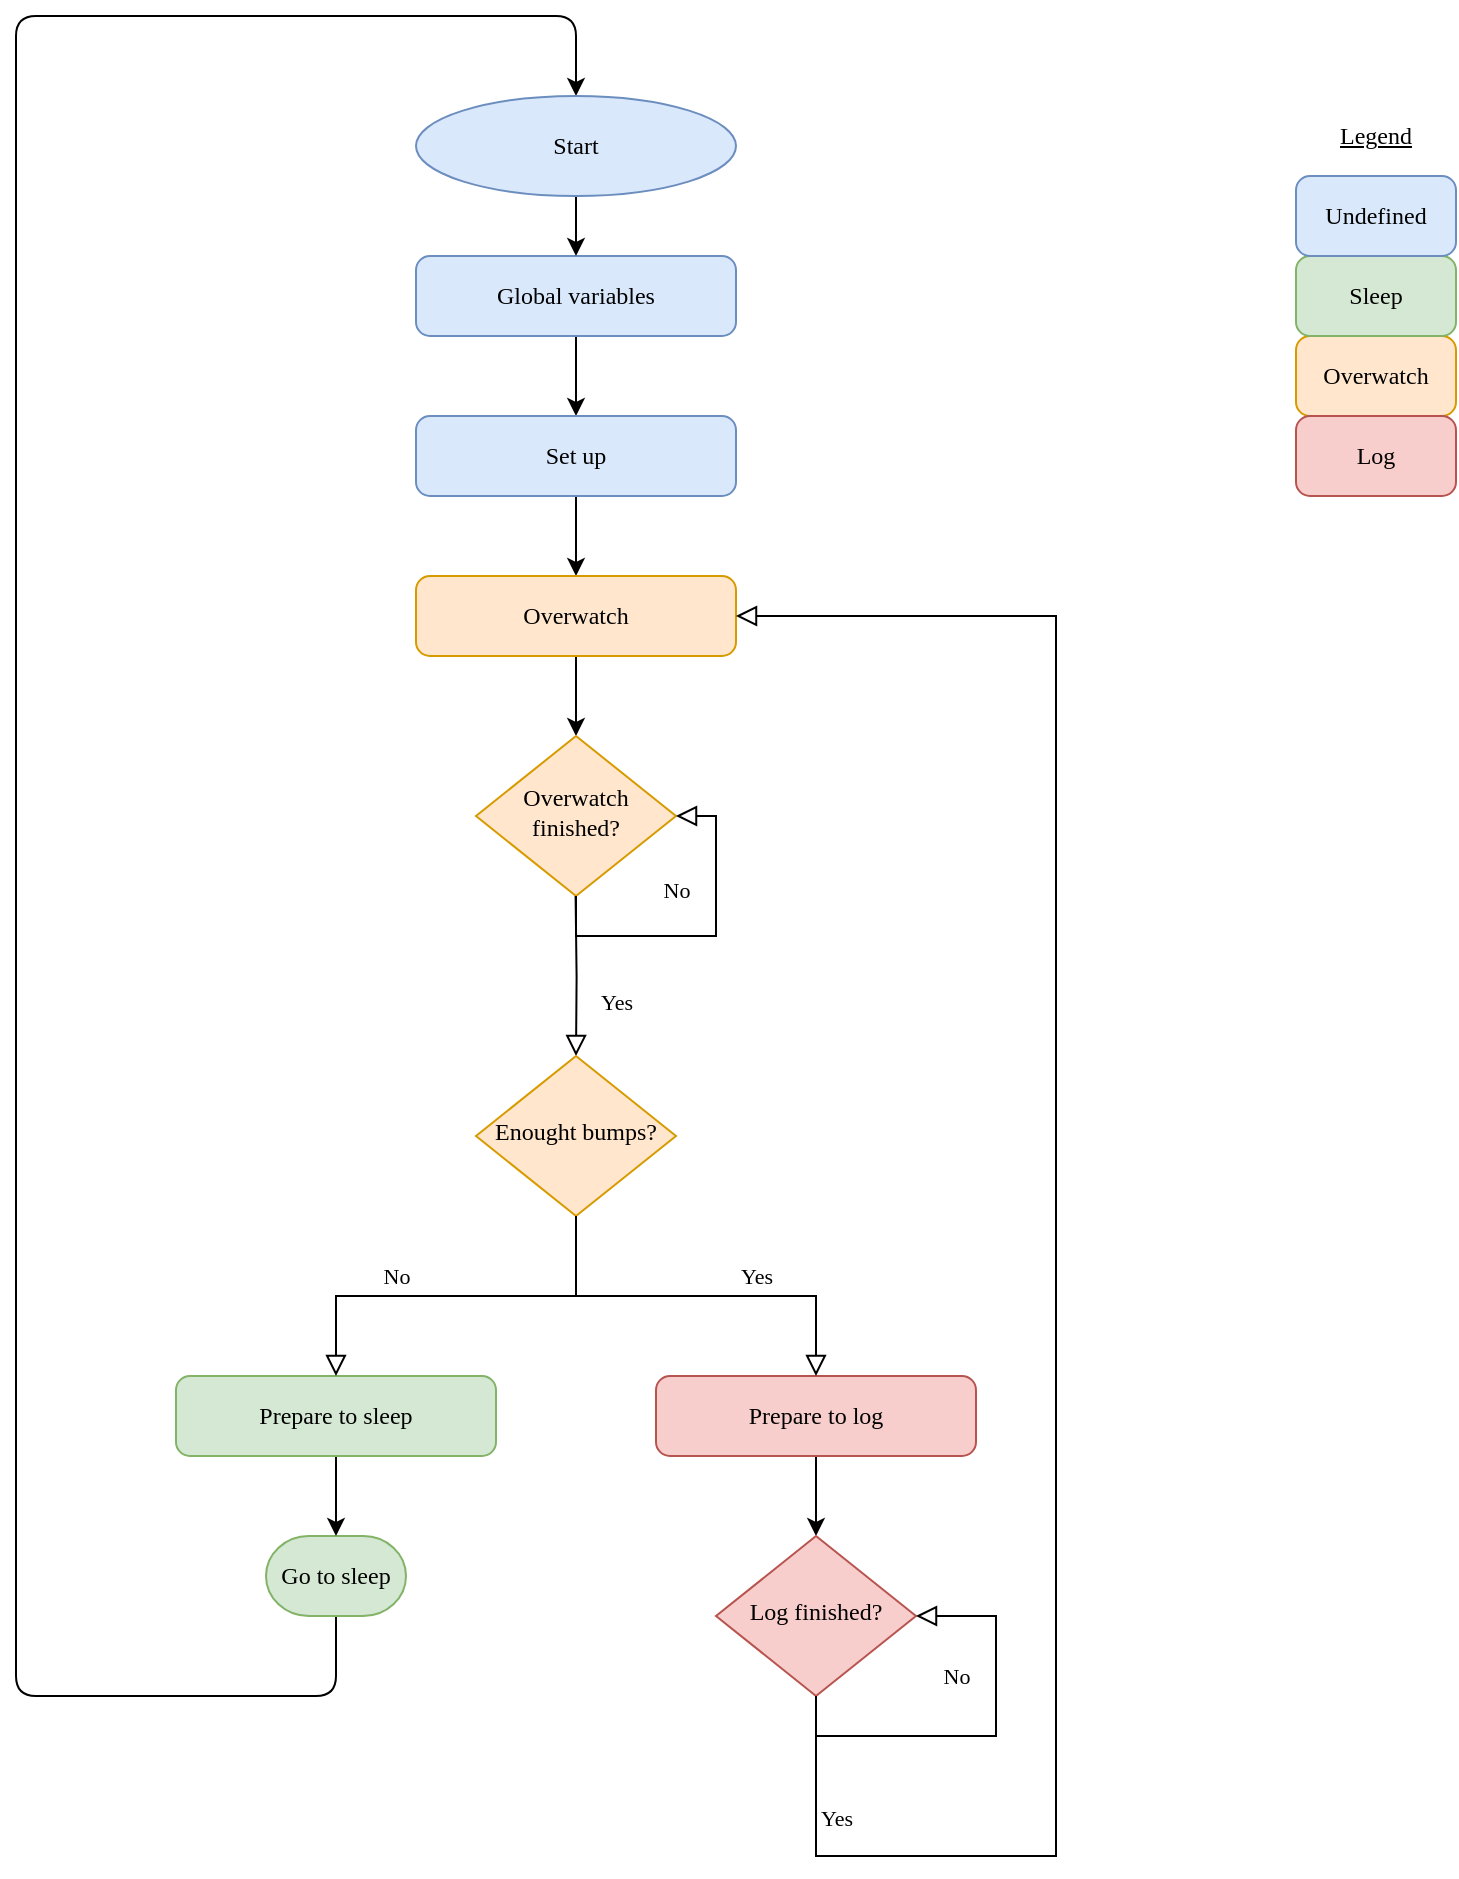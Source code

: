 <mxfile version="14.6.13" type="device"><diagram id="C5RBs43oDa-KdzZeNtuy" name="Page-1"><mxGraphModel dx="1024" dy="688" grid="1" gridSize="10" guides="1" tooltips="1" connect="1" arrows="1" fold="1" page="1" pageScale="1" pageWidth="827" pageHeight="1169" math="0" shadow="0"><root><mxCell id="WIyWlLk6GJQsqaUBKTNV-0"/><mxCell id="WIyWlLk6GJQsqaUBKTNV-1" parent="WIyWlLk6GJQsqaUBKTNV-0"/><mxCell id="Q3JD_C8g6DVYOcILp_vG-0" value="" style="endArrow=classic;html=1;entryX=0.5;entryY=0;entryDx=0;entryDy=0;fontFamily=B612;fontSource=https%3A%2F%2Ffonts.googleapis.com%2Fcss%3Ffamily%3DB612;exitX=0.5;exitY=1;exitDx=0;exitDy=0;exitPerimeter=0;" edge="1" parent="WIyWlLk6GJQsqaUBKTNV-1" source="Q3JD_C8g6DVYOcILp_vG-15"><mxGeometry width="50" height="50" relative="1" as="geometry"><mxPoint x="190" y="480" as="sourcePoint"/><mxPoint x="320" y="80" as="targetPoint"/><Array as="points"><mxPoint x="200" y="880"/><mxPoint x="40" y="880"/><mxPoint x="40" y="40"/><mxPoint x="320" y="40"/></Array></mxGeometry></mxCell><mxCell id="Q3JD_C8g6DVYOcILp_vG-19" value="" style="edgeStyle=orthogonalEdgeStyle;rounded=0;orthogonalLoop=1;jettySize=auto;html=1;fontFamily=B612;fontSource=https%3A%2F%2Ffonts.googleapis.com%2Fcss%3Ffamily%3DB612;" edge="1" parent="WIyWlLk6GJQsqaUBKTNV-1" source="Q3JD_C8g6DVYOcILp_vG-10" target="Q3JD_C8g6DVYOcILp_vG-18"><mxGeometry relative="1" as="geometry"/></mxCell><mxCell id="Q3JD_C8g6DVYOcILp_vG-10" value="&lt;span&gt;Global variables&lt;/span&gt;" style="rounded=1;whiteSpace=wrap;html=1;absoluteArcSize=1;arcSize=14;strokeWidth=1;fontFamily=B612;fontSource=https%3A%2F%2Ffonts.googleapis.com%2Fcss%3Ffamily%3DB612;fillColor=#dae8fc;strokeColor=#6c8ebf;" vertex="1" parent="WIyWlLk6GJQsqaUBKTNV-1"><mxGeometry x="240" y="160" width="160" height="40" as="geometry"/></mxCell><mxCell id="Q3JD_C8g6DVYOcILp_vG-15" value="&lt;span&gt;Go to sleep&lt;/span&gt;" style="strokeWidth=1;html=1;shape=mxgraph.flowchart.terminator;whiteSpace=wrap;fontFamily=B612;fontSource=https%3A%2F%2Ffonts.googleapis.com%2Fcss%3Ffamily%3DB612;fillColor=#d5e8d4;strokeColor=#82b366;" vertex="1" parent="WIyWlLk6GJQsqaUBKTNV-1"><mxGeometry x="165" y="800" width="70" height="40" as="geometry"/></mxCell><mxCell id="Q3JD_C8g6DVYOcILp_vG-17" value="" style="edgeStyle=orthogonalEdgeStyle;rounded=0;orthogonalLoop=1;jettySize=auto;html=1;fontFamily=B612;fontSource=https%3A%2F%2Ffonts.googleapis.com%2Fcss%3Ffamily%3DB612;" edge="1" parent="WIyWlLk6GJQsqaUBKTNV-1" source="Q3JD_C8g6DVYOcILp_vG-16" target="Q3JD_C8g6DVYOcILp_vG-10"><mxGeometry relative="1" as="geometry"/></mxCell><mxCell id="Q3JD_C8g6DVYOcILp_vG-16" value="&lt;span&gt;Start&lt;/span&gt;" style="strokeWidth=1;html=1;shape=mxgraph.flowchart.start_1;whiteSpace=wrap;fontFamily=B612;fontSource=https%3A%2F%2Ffonts.googleapis.com%2Fcss%3Ffamily%3DB612;fillColor=#dae8fc;strokeColor=#6c8ebf;" vertex="1" parent="WIyWlLk6GJQsqaUBKTNV-1"><mxGeometry x="240" y="80" width="160" height="50" as="geometry"/></mxCell><mxCell id="Q3JD_C8g6DVYOcILp_vG-26" value="" style="edgeStyle=orthogonalEdgeStyle;rounded=0;orthogonalLoop=1;jettySize=auto;html=1;fontFamily=B612;fontSource=https%3A%2F%2Ffonts.googleapis.com%2Fcss%3Ffamily%3DB612;" edge="1" parent="WIyWlLk6GJQsqaUBKTNV-1" source="Q3JD_C8g6DVYOcILp_vG-18" target="Q3JD_C8g6DVYOcILp_vG-20"><mxGeometry relative="1" as="geometry"/></mxCell><mxCell id="Q3JD_C8g6DVYOcILp_vG-18" value="Set up" style="rounded=1;whiteSpace=wrap;html=1;absoluteArcSize=1;arcSize=14;strokeWidth=1;fontFamily=B612;fontSource=https%3A%2F%2Ffonts.googleapis.com%2Fcss%3Ffamily%3DB612;fillColor=#dae8fc;strokeColor=#6c8ebf;" vertex="1" parent="WIyWlLk6GJQsqaUBKTNV-1"><mxGeometry x="240" y="240" width="160" height="40" as="geometry"/></mxCell><mxCell id="Q3JD_C8g6DVYOcILp_vG-29" value="" style="edgeStyle=orthogonalEdgeStyle;rounded=0;orthogonalLoop=1;jettySize=auto;html=1;fontFamily=B612;fontSource=https%3A%2F%2Ffonts.googleapis.com%2Fcss%3Ffamily%3DB612;" edge="1" parent="WIyWlLk6GJQsqaUBKTNV-1" source="Q3JD_C8g6DVYOcILp_vG-20" target="Q3JD_C8g6DVYOcILp_vG-28"><mxGeometry relative="1" as="geometry"/></mxCell><mxCell id="Q3JD_C8g6DVYOcILp_vG-20" value="Overwatch" style="rounded=1;whiteSpace=wrap;html=1;absoluteArcSize=1;arcSize=14;strokeWidth=1;fontFamily=B612;fontSource=https%3A%2F%2Ffonts.googleapis.com%2Fcss%3Ffamily%3DB612;fillColor=#ffe6cc;strokeColor=#d79b00;" vertex="1" parent="WIyWlLk6GJQsqaUBKTNV-1"><mxGeometry x="240" y="320" width="160" height="40" as="geometry"/></mxCell><mxCell id="Q3JD_C8g6DVYOcILp_vG-21" value="Overwatch" style="rounded=1;whiteSpace=wrap;html=1;absoluteArcSize=1;arcSize=14;strokeWidth=1;fontFamily=B612;fontSource=https%3A%2F%2Ffonts.googleapis.com%2Fcss%3Ffamily%3DB612;fillColor=#ffe6cc;strokeColor=#d79b00;" vertex="1" parent="WIyWlLk6GJQsqaUBKTNV-1"><mxGeometry x="680" y="200" width="80" height="40" as="geometry"/></mxCell><mxCell id="Q3JD_C8g6DVYOcILp_vG-22" value="Sleep" style="rounded=1;whiteSpace=wrap;html=1;absoluteArcSize=1;arcSize=14;strokeWidth=1;fontFamily=B612;fontSource=https%3A%2F%2Ffonts.googleapis.com%2Fcss%3Ffamily%3DB612;fillColor=#d5e8d4;strokeColor=#82b366;" vertex="1" parent="WIyWlLk6GJQsqaUBKTNV-1"><mxGeometry x="680" y="160" width="80" height="40" as="geometry"/></mxCell><mxCell id="Q3JD_C8g6DVYOcILp_vG-23" value="Log" style="rounded=1;whiteSpace=wrap;html=1;absoluteArcSize=1;arcSize=14;strokeWidth=1;fontFamily=B612;fontSource=https%3A%2F%2Ffonts.googleapis.com%2Fcss%3Ffamily%3DB612;fillColor=#f8cecc;strokeColor=#b85450;" vertex="1" parent="WIyWlLk6GJQsqaUBKTNV-1"><mxGeometry x="680" y="240" width="80" height="40" as="geometry"/></mxCell><mxCell id="Q3JD_C8g6DVYOcILp_vG-24" value="Undefined" style="rounded=1;whiteSpace=wrap;html=1;absoluteArcSize=1;arcSize=14;strokeWidth=1;fontFamily=B612;fontSource=https%3A%2F%2Ffonts.googleapis.com%2Fcss%3Ffamily%3DB612;fillColor=#dae8fc;strokeColor=#6c8ebf;" vertex="1" parent="WIyWlLk6GJQsqaUBKTNV-1"><mxGeometry x="680" y="120" width="80" height="40" as="geometry"/></mxCell><mxCell id="Q3JD_C8g6DVYOcILp_vG-25" value="&lt;u&gt;Legend&lt;/u&gt;" style="text;html=1;strokeColor=none;fillColor=none;align=center;verticalAlign=middle;whiteSpace=wrap;rounded=0;fontFamily=B612;fontSource=https%3A%2F%2Ffonts.googleapis.com%2Fcss%3Ffamily%3DB612;" vertex="1" parent="WIyWlLk6GJQsqaUBKTNV-1"><mxGeometry x="680" y="90" width="80" height="20" as="geometry"/></mxCell><mxCell id="Q3JD_C8g6DVYOcILp_vG-28" value="Overwatch&lt;br&gt;finished?" style="rhombus;whiteSpace=wrap;html=1;shadow=0;fontFamily=B612;fontSize=12;align=center;strokeWidth=1;spacing=6;spacingTop=-4;fontSource=https%3A%2F%2Ffonts.googleapis.com%2Fcss%3Ffamily%3DB612;fillColor=#ffe6cc;strokeColor=#d79b00;" vertex="1" parent="WIyWlLk6GJQsqaUBKTNV-1"><mxGeometry x="270" y="400" width="100" height="80" as="geometry"/></mxCell><mxCell id="Q3JD_C8g6DVYOcILp_vG-31" value="Yes" style="rounded=0;html=1;jettySize=auto;orthogonalLoop=1;fontSize=11;endArrow=block;endFill=0;endSize=8;strokeWidth=1;shadow=0;labelBackgroundColor=none;edgeStyle=orthogonalEdgeStyle;fontFamily=B612;fontSource=https%3A%2F%2Ffonts.googleapis.com%2Fcss%3Ffamily%3DB612;entryX=0.5;entryY=0;entryDx=0;entryDy=0;" edge="1" parent="WIyWlLk6GJQsqaUBKTNV-1" target="Q3JD_C8g6DVYOcILp_vG-33"><mxGeometry x="0.333" y="20" relative="1" as="geometry"><mxPoint as="offset"/><mxPoint x="319.8" y="480" as="sourcePoint"/><mxPoint x="319.8" y="540" as="targetPoint"/></mxGeometry></mxCell><mxCell id="Q3JD_C8g6DVYOcILp_vG-32" value="No" style="rounded=0;html=1;jettySize=auto;orthogonalLoop=1;fontSize=11;endArrow=block;endFill=0;endSize=8;strokeWidth=1;shadow=0;labelBackgroundColor=none;edgeStyle=orthogonalEdgeStyle;fontFamily=B612;fontSource=https%3A%2F%2Ffonts.googleapis.com%2Fcss%3Ffamily%3DB612;entryX=1;entryY=0.5;entryDx=0;entryDy=0;" edge="1" parent="WIyWlLk6GJQsqaUBKTNV-1" target="Q3JD_C8g6DVYOcILp_vG-28"><mxGeometry x="0.333" y="20" relative="1" as="geometry"><mxPoint as="offset"/><mxPoint x="320" y="480" as="sourcePoint"/><mxPoint x="430.0" y="530" as="targetPoint"/><Array as="points"><mxPoint x="320" y="500"/><mxPoint x="390" y="500"/><mxPoint x="390" y="440"/></Array></mxGeometry></mxCell><mxCell id="Q3JD_C8g6DVYOcILp_vG-33" value="Enought bumps?" style="rhombus;whiteSpace=wrap;html=1;shadow=0;fontFamily=B612;fontSize=12;align=center;strokeWidth=1;spacing=6;spacingTop=-4;fontSource=https%3A%2F%2Ffonts.googleapis.com%2Fcss%3Ffamily%3DB612;fillColor=#ffe6cc;strokeColor=#d79b00;" vertex="1" parent="WIyWlLk6GJQsqaUBKTNV-1"><mxGeometry x="270" y="560" width="100" height="80" as="geometry"/></mxCell><mxCell id="Q3JD_C8g6DVYOcILp_vG-38" value="" style="edgeStyle=orthogonalEdgeStyle;rounded=0;orthogonalLoop=1;jettySize=auto;html=1;fontFamily=B612;fontSource=https%3A%2F%2Ffonts.googleapis.com%2Fcss%3Ffamily%3DB612;" edge="1" parent="WIyWlLk6GJQsqaUBKTNV-1" source="Q3JD_C8g6DVYOcILp_vG-34" target="Q3JD_C8g6DVYOcILp_vG-15"><mxGeometry relative="1" as="geometry"/></mxCell><mxCell id="Q3JD_C8g6DVYOcILp_vG-34" value="Prepare to sleep" style="rounded=1;whiteSpace=wrap;html=1;absoluteArcSize=1;arcSize=14;strokeWidth=1;fontFamily=B612;fontSource=https%3A%2F%2Ffonts.googleapis.com%2Fcss%3Ffamily%3DB612;fillColor=#d5e8d4;strokeColor=#82b366;" vertex="1" parent="WIyWlLk6GJQsqaUBKTNV-1"><mxGeometry x="120" y="720" width="160" height="40" as="geometry"/></mxCell><mxCell id="Q3JD_C8g6DVYOcILp_vG-40" value="" style="edgeStyle=orthogonalEdgeStyle;rounded=0;orthogonalLoop=1;jettySize=auto;html=1;fontFamily=B612;fontSource=https%3A%2F%2Ffonts.googleapis.com%2Fcss%3Ffamily%3DB612;" edge="1" parent="WIyWlLk6GJQsqaUBKTNV-1" source="Q3JD_C8g6DVYOcILp_vG-35" target="Q3JD_C8g6DVYOcILp_vG-39"><mxGeometry relative="1" as="geometry"/></mxCell><mxCell id="Q3JD_C8g6DVYOcILp_vG-35" value="Prepare to log" style="rounded=1;whiteSpace=wrap;html=1;absoluteArcSize=1;arcSize=14;strokeWidth=1;fontFamily=B612;fontSource=https%3A%2F%2Ffonts.googleapis.com%2Fcss%3Ffamily%3DB612;fillColor=#f8cecc;strokeColor=#b85450;" vertex="1" parent="WIyWlLk6GJQsqaUBKTNV-1"><mxGeometry x="360" y="720" width="160" height="40" as="geometry"/></mxCell><mxCell id="Q3JD_C8g6DVYOcILp_vG-36" value="No" style="rounded=0;html=1;jettySize=auto;orthogonalLoop=1;fontSize=11;endArrow=block;endFill=0;endSize=8;strokeWidth=1;shadow=0;labelBackgroundColor=none;edgeStyle=orthogonalEdgeStyle;fontFamily=B612;fontSource=https%3A%2F%2Ffonts.googleapis.com%2Fcss%3Ffamily%3DB612;entryX=0.5;entryY=0;entryDx=0;entryDy=0;exitX=0.5;exitY=1;exitDx=0;exitDy=0;" edge="1" parent="WIyWlLk6GJQsqaUBKTNV-1" source="Q3JD_C8g6DVYOcILp_vG-33" target="Q3JD_C8g6DVYOcILp_vG-34"><mxGeometry x="0.3" y="-10" relative="1" as="geometry"><mxPoint as="offset"/><mxPoint x="170.0" y="590" as="sourcePoint"/><mxPoint x="170.2" y="670" as="targetPoint"/></mxGeometry></mxCell><mxCell id="Q3JD_C8g6DVYOcILp_vG-37" value="Yes" style="rounded=0;html=1;jettySize=auto;orthogonalLoop=1;fontSize=11;endArrow=block;endFill=0;endSize=8;strokeWidth=1;shadow=0;labelBackgroundColor=none;edgeStyle=orthogonalEdgeStyle;fontFamily=B612;fontSource=https%3A%2F%2Ffonts.googleapis.com%2Fcss%3Ffamily%3DB612;exitX=0.5;exitY=1;exitDx=0;exitDy=0;" edge="1" parent="WIyWlLk6GJQsqaUBKTNV-1" source="Q3JD_C8g6DVYOcILp_vG-33" target="Q3JD_C8g6DVYOcILp_vG-35"><mxGeometry x="0.3" y="10" relative="1" as="geometry"><mxPoint as="offset"/><mxPoint x="330" y="650" as="sourcePoint"/><mxPoint x="210" y="730" as="targetPoint"/></mxGeometry></mxCell><mxCell id="Q3JD_C8g6DVYOcILp_vG-39" value="Log finished?" style="rhombus;whiteSpace=wrap;html=1;shadow=0;fontFamily=B612;fontSize=12;align=center;strokeWidth=1;spacing=6;spacingTop=-4;fontSource=https%3A%2F%2Ffonts.googleapis.com%2Fcss%3Ffamily%3DB612;fillColor=#f8cecc;strokeColor=#b85450;" vertex="1" parent="WIyWlLk6GJQsqaUBKTNV-1"><mxGeometry x="390" y="800" width="100" height="80" as="geometry"/></mxCell><mxCell id="Q3JD_C8g6DVYOcILp_vG-41" value="Yes" style="rounded=0;html=1;jettySize=auto;orthogonalLoop=1;fontSize=11;endArrow=block;endFill=0;endSize=8;strokeWidth=1;shadow=0;labelBackgroundColor=none;edgeStyle=orthogonalEdgeStyle;fontFamily=B612;fontSource=https%3A%2F%2Ffonts.googleapis.com%2Fcss%3Ffamily%3DB612;entryX=1;entryY=0.5;entryDx=0;entryDy=0;" edge="1" parent="WIyWlLk6GJQsqaUBKTNV-1" target="Q3JD_C8g6DVYOcILp_vG-20"><mxGeometry x="-0.877" y="10" relative="1" as="geometry"><mxPoint as="offset"/><mxPoint x="440" y="880" as="sourcePoint"/><mxPoint x="440.2" y="1000" as="targetPoint"/><Array as="points"><mxPoint x="440" y="960"/><mxPoint x="560" y="960"/><mxPoint x="560" y="340"/></Array></mxGeometry></mxCell><mxCell id="Q3JD_C8g6DVYOcILp_vG-42" value="No" style="rounded=0;html=1;jettySize=auto;orthogonalLoop=1;fontSize=11;endArrow=block;endFill=0;endSize=8;strokeWidth=1;shadow=0;labelBackgroundColor=none;edgeStyle=orthogonalEdgeStyle;fontFamily=B612;fontSource=https%3A%2F%2Ffonts.googleapis.com%2Fcss%3Ffamily%3DB612;entryX=1;entryY=0.5;entryDx=0;entryDy=0;exitX=0.5;exitY=1;exitDx=0;exitDy=0;" edge="1" parent="WIyWlLk6GJQsqaUBKTNV-1" source="Q3JD_C8g6DVYOcILp_vG-39" target="Q3JD_C8g6DVYOcILp_vG-39"><mxGeometry x="0.333" y="20" relative="1" as="geometry"><mxPoint as="offset"/><mxPoint x="460.2" y="880" as="sourcePoint"/><mxPoint x="510.2" y="840" as="targetPoint"/><Array as="points"><mxPoint x="440" y="900"/><mxPoint x="530" y="900"/><mxPoint x="530" y="840"/></Array></mxGeometry></mxCell></root></mxGraphModel></diagram></mxfile>